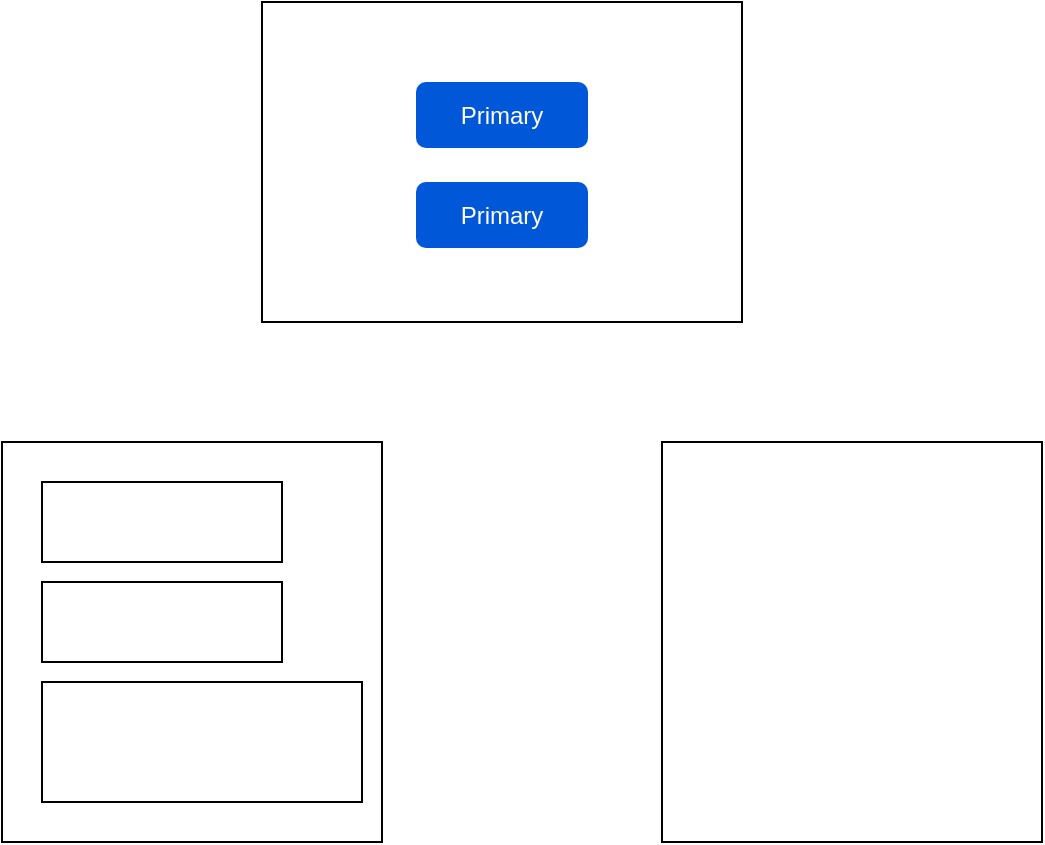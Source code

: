 <mxfile version="21.1.8" type="device">
  <diagram name="Pagina-1" id="pkaaV6WMgQvh1-Uukg3h">
    <mxGraphModel dx="1434" dy="731" grid="1" gridSize="10" guides="1" tooltips="1" connect="1" arrows="1" fold="1" page="1" pageScale="1" pageWidth="827" pageHeight="1169" math="0" shadow="0">
      <root>
        <mxCell id="0" />
        <mxCell id="1" parent="0" />
        <mxCell id="VwgidDlbptWMByYNJ11m-1" value="" style="rounded=0;whiteSpace=wrap;html=1;" vertex="1" parent="1">
          <mxGeometry x="260" y="20" width="240" height="160" as="geometry" />
        </mxCell>
        <mxCell id="VwgidDlbptWMByYNJ11m-2" value="Primary" style="rounded=1;fillColor=#0057D8;strokeColor=none;html=1;whiteSpace=wrap;fontColor=#ffffff;align=center;verticalAlign=middle;fontStyle=0;fontSize=12;sketch=0;" vertex="1" parent="1">
          <mxGeometry x="337" y="60" width="86" height="33" as="geometry" />
        </mxCell>
        <mxCell id="VwgidDlbptWMByYNJ11m-3" value="Primary" style="rounded=1;fillColor=#0057D8;strokeColor=none;html=1;whiteSpace=wrap;fontColor=#ffffff;align=center;verticalAlign=middle;fontStyle=0;fontSize=12;sketch=0;" vertex="1" parent="1">
          <mxGeometry x="337" y="110" width="86" height="33" as="geometry" />
        </mxCell>
        <mxCell id="VwgidDlbptWMByYNJ11m-4" value="" style="rounded=0;whiteSpace=wrap;html=1;" vertex="1" parent="1">
          <mxGeometry x="130" y="240" width="190" height="200" as="geometry" />
        </mxCell>
        <mxCell id="VwgidDlbptWMByYNJ11m-5" value="" style="rounded=0;whiteSpace=wrap;html=1;" vertex="1" parent="1">
          <mxGeometry x="460" y="240" width="190" height="200" as="geometry" />
        </mxCell>
        <mxCell id="VwgidDlbptWMByYNJ11m-6" value="" style="rounded=0;whiteSpace=wrap;html=1;" vertex="1" parent="1">
          <mxGeometry x="150" y="260" width="120" height="40" as="geometry" />
        </mxCell>
        <mxCell id="VwgidDlbptWMByYNJ11m-7" value="" style="rounded=0;whiteSpace=wrap;html=1;" vertex="1" parent="1">
          <mxGeometry x="150" y="310" width="120" height="40" as="geometry" />
        </mxCell>
        <mxCell id="VwgidDlbptWMByYNJ11m-8" value="" style="rounded=0;whiteSpace=wrap;html=1;" vertex="1" parent="1">
          <mxGeometry x="150" y="360" width="160" height="60" as="geometry" />
        </mxCell>
      </root>
    </mxGraphModel>
  </diagram>
</mxfile>
